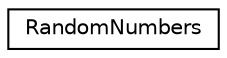 digraph "Graphical Class Hierarchy"
{
  edge [fontname="Helvetica",fontsize="10",labelfontname="Helvetica",labelfontsize="10"];
  node [fontname="Helvetica",fontsize="10",shape=record];
  rankdir="LR";
  Node0 [label="RandomNumbers",height=0.2,width=0.4,color="black", fillcolor="white", style="filled",URL="$classRandomNumbers.html"];
}
